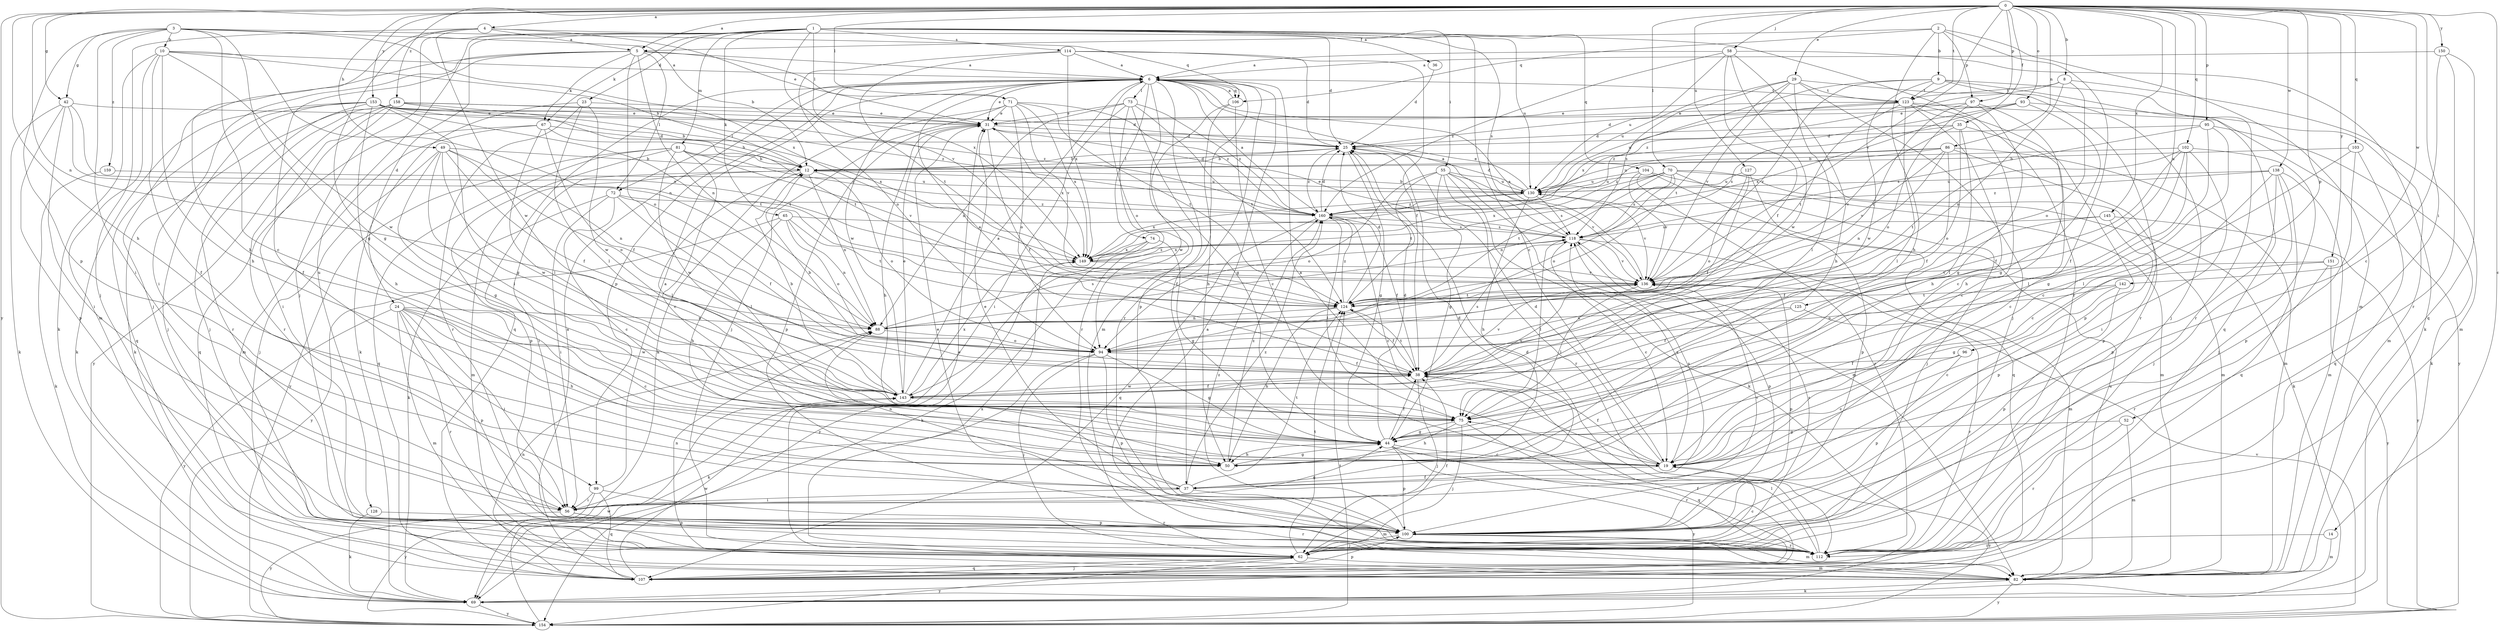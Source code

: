strict digraph  {
0;
1;
2;
3;
4;
5;
6;
8;
9;
10;
12;
14;
19;
23;
24;
25;
29;
31;
35;
36;
37;
38;
42;
44;
49;
50;
52;
55;
56;
58;
62;
65;
67;
69;
70;
71;
72;
73;
74;
75;
81;
82;
86;
88;
93;
94;
95;
96;
97;
99;
100;
102;
103;
104;
106;
107;
112;
114;
118;
123;
124;
125;
127;
128;
130;
136;
138;
142;
143;
145;
149;
150;
151;
153;
154;
158;
159;
160;
0 -> 4  [label=a];
0 -> 5  [label=a];
0 -> 8  [label=b];
0 -> 14  [label=c];
0 -> 29  [label=e];
0 -> 35  [label=f];
0 -> 42  [label=g];
0 -> 49  [label=h];
0 -> 50  [label=h];
0 -> 52  [label=i];
0 -> 58  [label=j];
0 -> 70  [label=l];
0 -> 71  [label=l];
0 -> 86  [label=n];
0 -> 88  [label=n];
0 -> 93  [label=o];
0 -> 95  [label=p];
0 -> 96  [label=p];
0 -> 97  [label=p];
0 -> 102  [label=q];
0 -> 103  [label=q];
0 -> 123  [label=t];
0 -> 125  [label=u];
0 -> 127  [label=u];
0 -> 136  [label=v];
0 -> 138  [label=w];
0 -> 142  [label=w];
0 -> 145  [label=x];
0 -> 150  [label=y];
0 -> 151  [label=y];
0 -> 153  [label=y];
0 -> 154  [label=y];
0 -> 158  [label=z];
1 -> 19  [label=c];
1 -> 23  [label=d];
1 -> 24  [label=d];
1 -> 36  [label=f];
1 -> 55  [label=i];
1 -> 62  [label=j];
1 -> 65  [label=k];
1 -> 67  [label=k];
1 -> 81  [label=m];
1 -> 104  [label=q];
1 -> 112  [label=r];
1 -> 114  [label=s];
1 -> 118  [label=s];
1 -> 128  [label=u];
1 -> 130  [label=u];
1 -> 136  [label=v];
1 -> 149  [label=x];
2 -> 5  [label=a];
2 -> 9  [label=b];
2 -> 37  [label=f];
2 -> 50  [label=h];
2 -> 82  [label=m];
2 -> 97  [label=p];
2 -> 106  [label=q];
3 -> 10  [label=b];
3 -> 12  [label=b];
3 -> 19  [label=c];
3 -> 42  [label=g];
3 -> 44  [label=g];
3 -> 56  [label=i];
3 -> 99  [label=p];
3 -> 106  [label=q];
3 -> 149  [label=x];
3 -> 159  [label=z];
4 -> 5  [label=a];
4 -> 25  [label=d];
4 -> 31  [label=e];
4 -> 44  [label=g];
4 -> 50  [label=h];
4 -> 62  [label=j];
4 -> 143  [label=w];
5 -> 6  [label=a];
5 -> 37  [label=f];
5 -> 56  [label=i];
5 -> 62  [label=j];
5 -> 67  [label=k];
5 -> 71  [label=l];
5 -> 72  [label=l];
5 -> 88  [label=n];
5 -> 94  [label=o];
6 -> 31  [label=e];
6 -> 37  [label=f];
6 -> 72  [label=l];
6 -> 73  [label=l];
6 -> 74  [label=l];
6 -> 82  [label=m];
6 -> 94  [label=o];
6 -> 99  [label=p];
6 -> 100  [label=p];
6 -> 106  [label=q];
6 -> 107  [label=q];
6 -> 112  [label=r];
6 -> 123  [label=t];
6 -> 143  [label=w];
8 -> 82  [label=m];
8 -> 88  [label=n];
8 -> 94  [label=o];
8 -> 123  [label=t];
8 -> 160  [label=z];
9 -> 62  [label=j];
9 -> 107  [label=q];
9 -> 112  [label=r];
9 -> 123  [label=t];
9 -> 136  [label=v];
9 -> 143  [label=w];
9 -> 149  [label=x];
10 -> 6  [label=a];
10 -> 12  [label=b];
10 -> 37  [label=f];
10 -> 50  [label=h];
10 -> 69  [label=k];
10 -> 82  [label=m];
10 -> 88  [label=n];
10 -> 143  [label=w];
12 -> 25  [label=d];
12 -> 56  [label=i];
12 -> 75  [label=l];
12 -> 82  [label=m];
12 -> 88  [label=n];
12 -> 94  [label=o];
12 -> 130  [label=u];
14 -> 82  [label=m];
14 -> 112  [label=r];
19 -> 6  [label=a];
19 -> 25  [label=d];
19 -> 37  [label=f];
19 -> 38  [label=f];
19 -> 118  [label=s];
19 -> 154  [label=y];
23 -> 31  [label=e];
23 -> 69  [label=k];
23 -> 75  [label=l];
23 -> 112  [label=r];
23 -> 143  [label=w];
24 -> 19  [label=c];
24 -> 50  [label=h];
24 -> 56  [label=i];
24 -> 82  [label=m];
24 -> 88  [label=n];
24 -> 100  [label=p];
24 -> 112  [label=r];
24 -> 143  [label=w];
24 -> 154  [label=y];
25 -> 12  [label=b];
25 -> 44  [label=g];
25 -> 160  [label=z];
29 -> 62  [label=j];
29 -> 75  [label=l];
29 -> 112  [label=r];
29 -> 118  [label=s];
29 -> 123  [label=t];
29 -> 124  [label=t];
29 -> 130  [label=u];
29 -> 136  [label=v];
31 -> 25  [label=d];
31 -> 38  [label=f];
31 -> 50  [label=h];
31 -> 100  [label=p];
31 -> 149  [label=x];
35 -> 19  [label=c];
35 -> 25  [label=d];
35 -> 75  [label=l];
35 -> 94  [label=o];
35 -> 118  [label=s];
35 -> 136  [label=v];
36 -> 25  [label=d];
37 -> 25  [label=d];
37 -> 31  [label=e];
37 -> 56  [label=i];
37 -> 82  [label=m];
37 -> 88  [label=n];
37 -> 118  [label=s];
37 -> 124  [label=t];
37 -> 160  [label=z];
38 -> 6  [label=a];
38 -> 12  [label=b];
38 -> 62  [label=j];
38 -> 118  [label=s];
38 -> 124  [label=t];
38 -> 136  [label=v];
38 -> 143  [label=w];
42 -> 31  [label=e];
42 -> 56  [label=i];
42 -> 69  [label=k];
42 -> 100  [label=p];
42 -> 124  [label=t];
42 -> 149  [label=x];
44 -> 19  [label=c];
44 -> 25  [label=d];
44 -> 38  [label=f];
44 -> 50  [label=h];
44 -> 100  [label=p];
44 -> 112  [label=r];
44 -> 154  [label=y];
49 -> 12  [label=b];
49 -> 38  [label=f];
49 -> 44  [label=g];
49 -> 62  [label=j];
49 -> 75  [label=l];
49 -> 88  [label=n];
49 -> 94  [label=o];
49 -> 143  [label=w];
50 -> 44  [label=g];
50 -> 160  [label=z];
52 -> 44  [label=g];
52 -> 82  [label=m];
52 -> 112  [label=r];
55 -> 44  [label=g];
55 -> 69  [label=k];
55 -> 82  [label=m];
55 -> 94  [label=o];
55 -> 112  [label=r];
55 -> 124  [label=t];
55 -> 130  [label=u];
55 -> 136  [label=v];
56 -> 44  [label=g];
56 -> 100  [label=p];
56 -> 112  [label=r];
56 -> 136  [label=v];
56 -> 154  [label=y];
58 -> 6  [label=a];
58 -> 38  [label=f];
58 -> 50  [label=h];
58 -> 69  [label=k];
58 -> 130  [label=u];
58 -> 143  [label=w];
58 -> 160  [label=z];
62 -> 19  [label=c];
62 -> 38  [label=f];
62 -> 82  [label=m];
62 -> 88  [label=n];
62 -> 107  [label=q];
62 -> 118  [label=s];
62 -> 124  [label=t];
62 -> 149  [label=x];
62 -> 154  [label=y];
65 -> 50  [label=h];
65 -> 88  [label=n];
65 -> 94  [label=o];
65 -> 118  [label=s];
65 -> 124  [label=t];
65 -> 154  [label=y];
67 -> 12  [label=b];
67 -> 25  [label=d];
67 -> 38  [label=f];
67 -> 75  [label=l];
67 -> 82  [label=m];
67 -> 107  [label=q];
69 -> 38  [label=f];
69 -> 154  [label=y];
70 -> 62  [label=j];
70 -> 69  [label=k];
70 -> 82  [label=m];
70 -> 88  [label=n];
70 -> 94  [label=o];
70 -> 118  [label=s];
70 -> 124  [label=t];
70 -> 130  [label=u];
70 -> 149  [label=x];
71 -> 31  [label=e];
71 -> 62  [label=j];
71 -> 69  [label=k];
71 -> 94  [label=o];
71 -> 124  [label=t];
71 -> 136  [label=v];
71 -> 149  [label=x];
71 -> 160  [label=z];
72 -> 19  [label=c];
72 -> 38  [label=f];
72 -> 56  [label=i];
72 -> 69  [label=k];
72 -> 75  [label=l];
72 -> 160  [label=z];
73 -> 31  [label=e];
73 -> 44  [label=g];
73 -> 56  [label=i];
73 -> 88  [label=n];
73 -> 112  [label=r];
73 -> 124  [label=t];
73 -> 160  [label=z];
74 -> 44  [label=g];
74 -> 69  [label=k];
74 -> 149  [label=x];
74 -> 154  [label=y];
75 -> 44  [label=g];
75 -> 50  [label=h];
75 -> 62  [label=j];
75 -> 107  [label=q];
81 -> 12  [label=b];
81 -> 19  [label=c];
81 -> 100  [label=p];
81 -> 107  [label=q];
81 -> 136  [label=v];
81 -> 143  [label=w];
81 -> 154  [label=y];
81 -> 160  [label=z];
82 -> 6  [label=a];
82 -> 31  [label=e];
82 -> 69  [label=k];
82 -> 130  [label=u];
82 -> 154  [label=y];
86 -> 12  [label=b];
86 -> 38  [label=f];
86 -> 82  [label=m];
86 -> 88  [label=n];
86 -> 100  [label=p];
86 -> 130  [label=u];
86 -> 136  [label=v];
86 -> 160  [label=z];
88 -> 94  [label=o];
88 -> 118  [label=s];
93 -> 31  [label=e];
93 -> 44  [label=g];
93 -> 82  [label=m];
93 -> 149  [label=x];
93 -> 160  [label=z];
94 -> 38  [label=f];
94 -> 44  [label=g];
94 -> 62  [label=j];
94 -> 69  [label=k];
94 -> 100  [label=p];
95 -> 19  [label=c];
95 -> 25  [label=d];
95 -> 44  [label=g];
95 -> 69  [label=k];
95 -> 118  [label=s];
96 -> 19  [label=c];
96 -> 38  [label=f];
96 -> 100  [label=p];
97 -> 31  [label=e];
97 -> 44  [label=g];
97 -> 50  [label=h];
97 -> 94  [label=o];
97 -> 124  [label=t];
99 -> 6  [label=a];
99 -> 56  [label=i];
99 -> 107  [label=q];
99 -> 112  [label=r];
99 -> 154  [label=y];
100 -> 31  [label=e];
100 -> 62  [label=j];
100 -> 82  [label=m];
100 -> 112  [label=r];
100 -> 160  [label=z];
102 -> 12  [label=b];
102 -> 19  [label=c];
102 -> 38  [label=f];
102 -> 56  [label=i];
102 -> 62  [label=j];
102 -> 75  [label=l];
102 -> 124  [label=t];
103 -> 12  [label=b];
103 -> 75  [label=l];
103 -> 100  [label=p];
103 -> 107  [label=q];
104 -> 82  [label=m];
104 -> 107  [label=q];
104 -> 112  [label=r];
104 -> 130  [label=u];
104 -> 136  [label=v];
106 -> 6  [label=a];
106 -> 19  [label=c];
106 -> 50  [label=h];
106 -> 143  [label=w];
107 -> 6  [label=a];
107 -> 62  [label=j];
107 -> 88  [label=n];
107 -> 100  [label=p];
107 -> 143  [label=w];
112 -> 25  [label=d];
112 -> 75  [label=l];
114 -> 6  [label=a];
114 -> 25  [label=d];
114 -> 38  [label=f];
114 -> 94  [label=o];
114 -> 124  [label=t];
114 -> 149  [label=x];
118 -> 6  [label=a];
118 -> 19  [label=c];
118 -> 31  [label=e];
118 -> 75  [label=l];
118 -> 82  [label=m];
118 -> 100  [label=p];
118 -> 136  [label=v];
118 -> 149  [label=x];
123 -> 19  [label=c];
123 -> 25  [label=d];
123 -> 31  [label=e];
123 -> 50  [label=h];
123 -> 75  [label=l];
123 -> 100  [label=p];
123 -> 124  [label=t];
123 -> 130  [label=u];
123 -> 154  [label=y];
124 -> 25  [label=d];
124 -> 38  [label=f];
124 -> 50  [label=h];
124 -> 88  [label=n];
124 -> 160  [label=z];
125 -> 38  [label=f];
125 -> 88  [label=n];
125 -> 112  [label=r];
127 -> 38  [label=f];
127 -> 94  [label=o];
127 -> 100  [label=p];
127 -> 130  [label=u];
128 -> 69  [label=k];
128 -> 100  [label=p];
130 -> 12  [label=b];
130 -> 25  [label=d];
130 -> 31  [label=e];
130 -> 50  [label=h];
130 -> 118  [label=s];
130 -> 136  [label=v];
130 -> 149  [label=x];
130 -> 160  [label=z];
136 -> 6  [label=a];
136 -> 75  [label=l];
136 -> 100  [label=p];
136 -> 124  [label=t];
138 -> 19  [label=c];
138 -> 62  [label=j];
138 -> 82  [label=m];
138 -> 100  [label=p];
138 -> 107  [label=q];
138 -> 130  [label=u];
138 -> 160  [label=z];
142 -> 19  [label=c];
142 -> 94  [label=o];
142 -> 100  [label=p];
142 -> 124  [label=t];
143 -> 6  [label=a];
143 -> 12  [label=b];
143 -> 31  [label=e];
143 -> 38  [label=f];
143 -> 75  [label=l];
143 -> 136  [label=v];
143 -> 149  [label=x];
145 -> 38  [label=f];
145 -> 100  [label=p];
145 -> 118  [label=s];
145 -> 154  [label=y];
149 -> 118  [label=s];
149 -> 136  [label=v];
150 -> 6  [label=a];
150 -> 19  [label=c];
150 -> 107  [label=q];
150 -> 112  [label=r];
151 -> 44  [label=g];
151 -> 112  [label=r];
151 -> 136  [label=v];
151 -> 154  [label=y];
153 -> 12  [label=b];
153 -> 25  [label=d];
153 -> 31  [label=e];
153 -> 44  [label=g];
153 -> 50  [label=h];
153 -> 62  [label=j];
153 -> 69  [label=k];
153 -> 107  [label=q];
153 -> 112  [label=r];
153 -> 124  [label=t];
153 -> 160  [label=z];
154 -> 124  [label=t];
154 -> 136  [label=v];
154 -> 143  [label=w];
158 -> 31  [label=e];
158 -> 56  [label=i];
158 -> 62  [label=j];
158 -> 69  [label=k];
158 -> 112  [label=r];
158 -> 124  [label=t];
158 -> 149  [label=x];
158 -> 154  [label=y];
158 -> 160  [label=z];
159 -> 69  [label=k];
159 -> 130  [label=u];
160 -> 6  [label=a];
160 -> 19  [label=c];
160 -> 25  [label=d];
160 -> 38  [label=f];
160 -> 75  [label=l];
160 -> 107  [label=q];
160 -> 118  [label=s];
}
